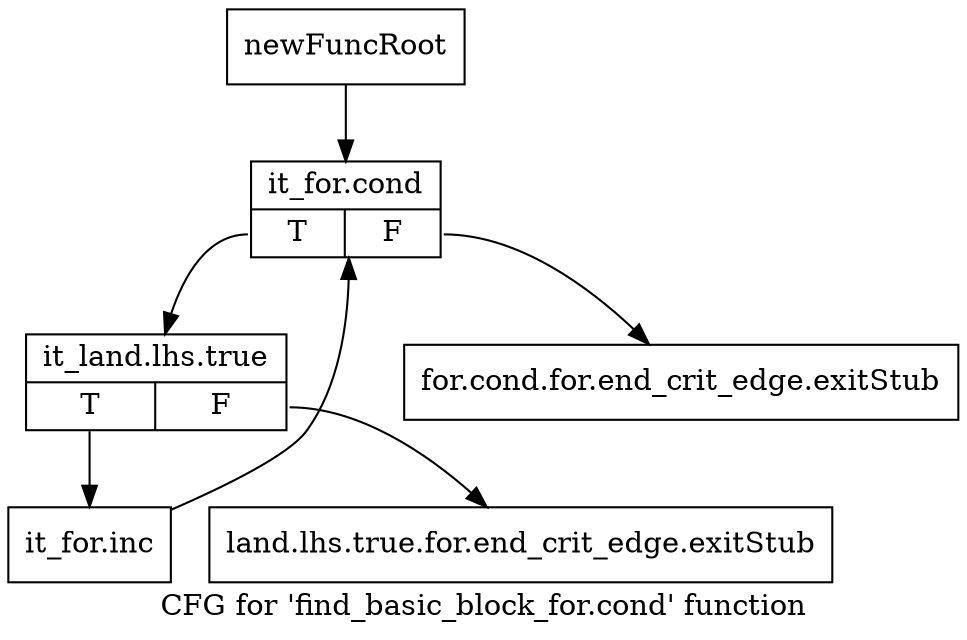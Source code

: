 digraph "CFG for 'find_basic_block_for.cond' function" {
	label="CFG for 'find_basic_block_for.cond' function";

	Node0xc06ae00 [shape=record,label="{newFuncRoot}"];
	Node0xc06ae00 -> Node0xc06b300;
	Node0xc06b260 [shape=record,label="{for.cond.for.end_crit_edge.exitStub}"];
	Node0xc06b2b0 [shape=record,label="{land.lhs.true.for.end_crit_edge.exitStub}"];
	Node0xc06b300 [shape=record,label="{it_for.cond|{<s0>T|<s1>F}}"];
	Node0xc06b300:s0 -> Node0xc06b350;
	Node0xc06b300:s1 -> Node0xc06b260;
	Node0xc06b350 [shape=record,label="{it_land.lhs.true|{<s0>T|<s1>F}}"];
	Node0xc06b350:s0 -> Node0xc06b3a0;
	Node0xc06b350:s1 -> Node0xc06b2b0;
	Node0xc06b3a0 [shape=record,label="{it_for.inc}"];
	Node0xc06b3a0 -> Node0xc06b300;
}

